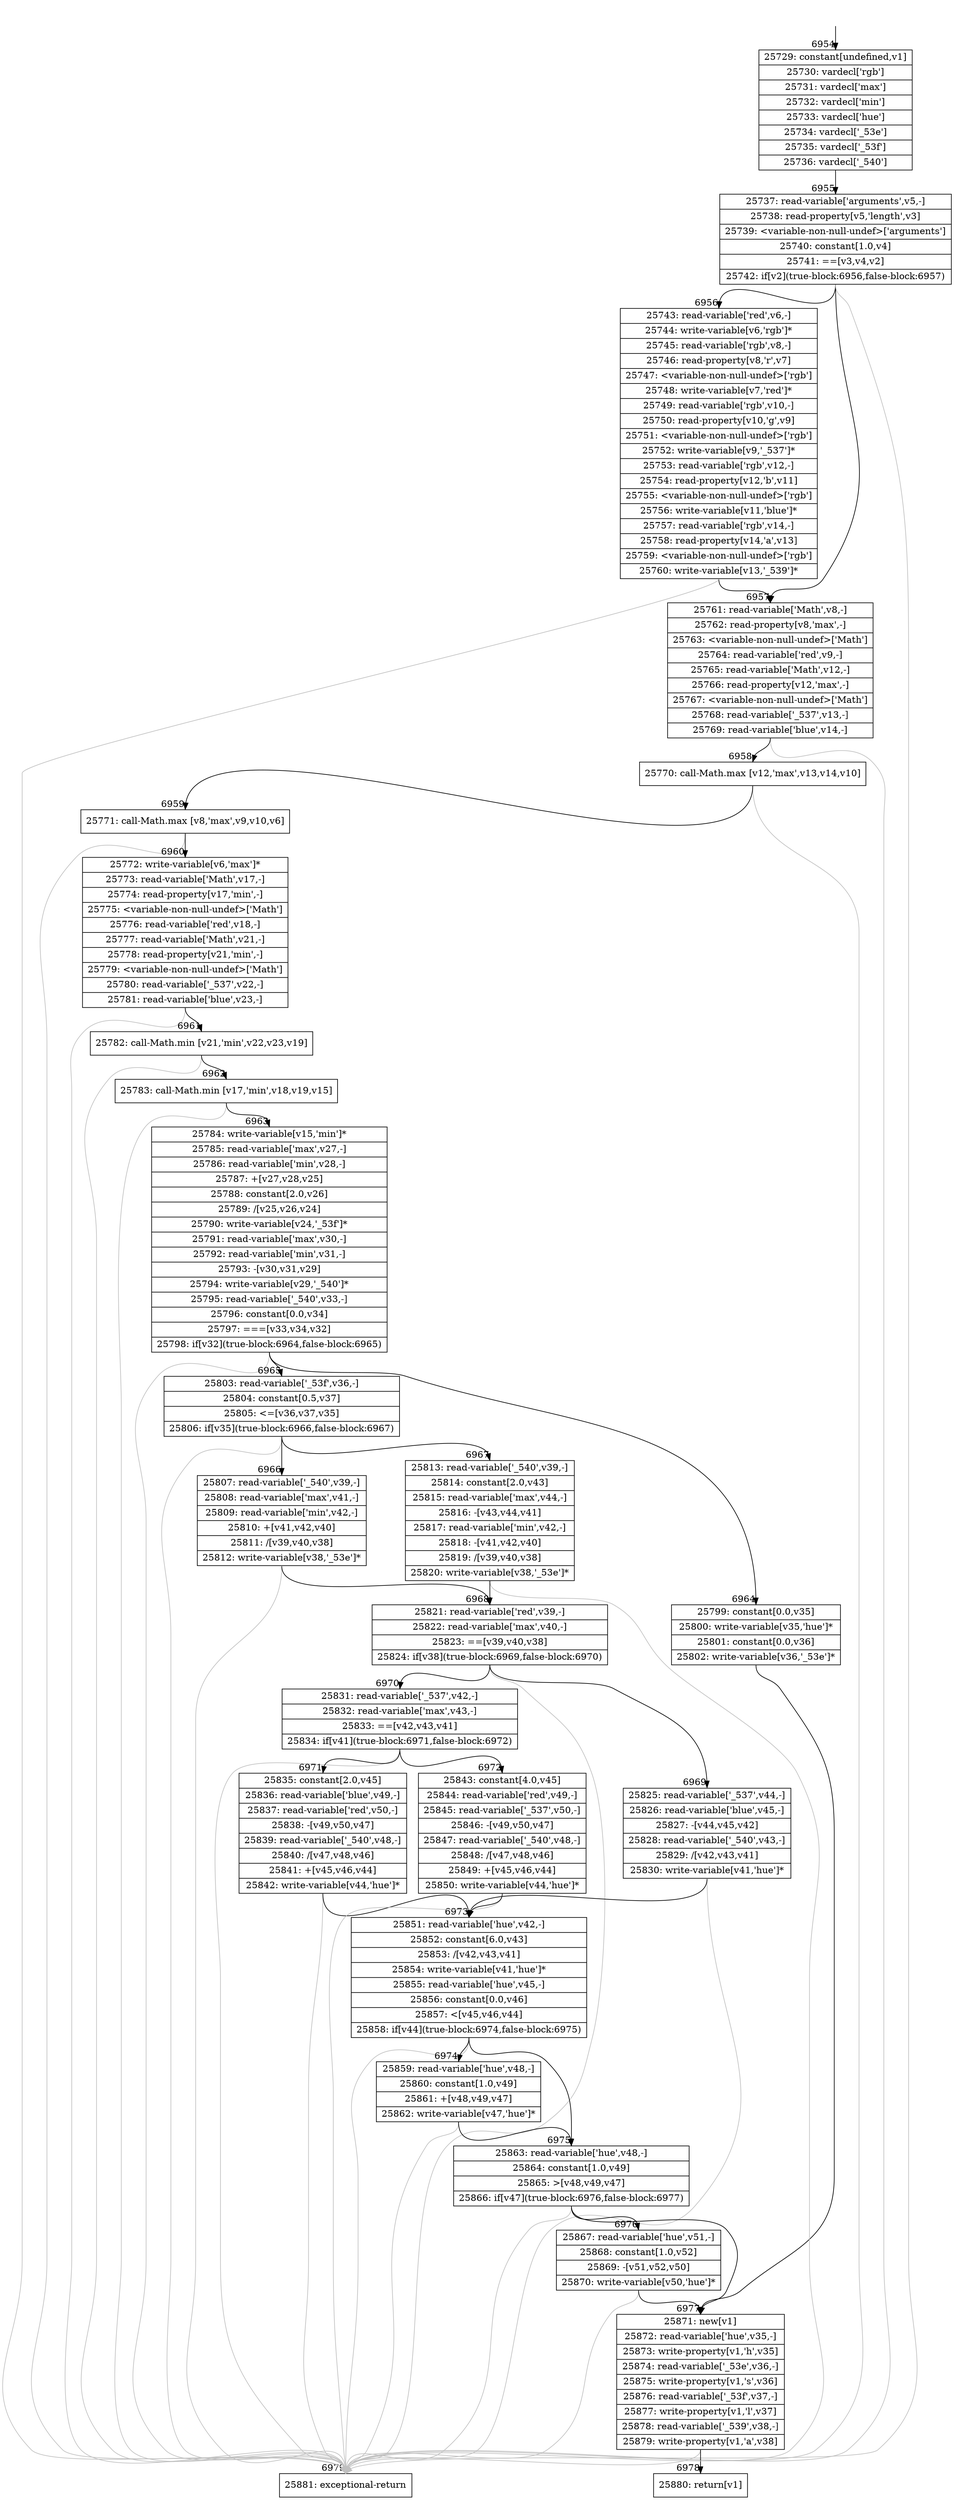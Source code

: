 digraph {
rankdir="TD"
BB_entry468[shape=none,label=""];
BB_entry468 -> BB6954 [tailport=s, headport=n, headlabel="    6954"]
BB6954 [shape=record label="{25729: constant[undefined,v1]|25730: vardecl['rgb']|25731: vardecl['max']|25732: vardecl['min']|25733: vardecl['hue']|25734: vardecl['_53e']|25735: vardecl['_53f']|25736: vardecl['_540']}" ] 
BB6954 -> BB6955 [tailport=s, headport=n, headlabel="      6955"]
BB6955 [shape=record label="{25737: read-variable['arguments',v5,-]|25738: read-property[v5,'length',v3]|25739: \<variable-non-null-undef\>['arguments']|25740: constant[1.0,v4]|25741: ==[v3,v4,v2]|25742: if[v2](true-block:6956,false-block:6957)}" ] 
BB6955 -> BB6956 [tailport=s, headport=n, headlabel="      6956"]
BB6955 -> BB6957 [tailport=s, headport=n, headlabel="      6957"]
BB6955 -> BB6979 [tailport=s, headport=n, color=gray, headlabel="      6979"]
BB6956 [shape=record label="{25743: read-variable['red',v6,-]|25744: write-variable[v6,'rgb']*|25745: read-variable['rgb',v8,-]|25746: read-property[v8,'r',v7]|25747: \<variable-non-null-undef\>['rgb']|25748: write-variable[v7,'red']*|25749: read-variable['rgb',v10,-]|25750: read-property[v10,'g',v9]|25751: \<variable-non-null-undef\>['rgb']|25752: write-variable[v9,'_537']*|25753: read-variable['rgb',v12,-]|25754: read-property[v12,'b',v11]|25755: \<variable-non-null-undef\>['rgb']|25756: write-variable[v11,'blue']*|25757: read-variable['rgb',v14,-]|25758: read-property[v14,'a',v13]|25759: \<variable-non-null-undef\>['rgb']|25760: write-variable[v13,'_539']*}" ] 
BB6956 -> BB6957 [tailport=s, headport=n]
BB6956 -> BB6979 [tailport=s, headport=n, color=gray]
BB6957 [shape=record label="{25761: read-variable['Math',v8,-]|25762: read-property[v8,'max',-]|25763: \<variable-non-null-undef\>['Math']|25764: read-variable['red',v9,-]|25765: read-variable['Math',v12,-]|25766: read-property[v12,'max',-]|25767: \<variable-non-null-undef\>['Math']|25768: read-variable['_537',v13,-]|25769: read-variable['blue',v14,-]}" ] 
BB6957 -> BB6958 [tailport=s, headport=n, headlabel="      6958"]
BB6957 -> BB6979 [tailport=s, headport=n, color=gray]
BB6958 [shape=record label="{25770: call-Math.max [v12,'max',v13,v14,v10]}" ] 
BB6958 -> BB6959 [tailport=s, headport=n, headlabel="      6959"]
BB6958 -> BB6979 [tailport=s, headport=n, color=gray]
BB6959 [shape=record label="{25771: call-Math.max [v8,'max',v9,v10,v6]}" ] 
BB6959 -> BB6960 [tailport=s, headport=n, headlabel="      6960"]
BB6959 -> BB6979 [tailport=s, headport=n, color=gray]
BB6960 [shape=record label="{25772: write-variable[v6,'max']*|25773: read-variable['Math',v17,-]|25774: read-property[v17,'min',-]|25775: \<variable-non-null-undef\>['Math']|25776: read-variable['red',v18,-]|25777: read-variable['Math',v21,-]|25778: read-property[v21,'min',-]|25779: \<variable-non-null-undef\>['Math']|25780: read-variable['_537',v22,-]|25781: read-variable['blue',v23,-]}" ] 
BB6960 -> BB6961 [tailport=s, headport=n, headlabel="      6961"]
BB6960 -> BB6979 [tailport=s, headport=n, color=gray]
BB6961 [shape=record label="{25782: call-Math.min [v21,'min',v22,v23,v19]}" ] 
BB6961 -> BB6962 [tailport=s, headport=n, headlabel="      6962"]
BB6961 -> BB6979 [tailport=s, headport=n, color=gray]
BB6962 [shape=record label="{25783: call-Math.min [v17,'min',v18,v19,v15]}" ] 
BB6962 -> BB6963 [tailport=s, headport=n, headlabel="      6963"]
BB6962 -> BB6979 [tailport=s, headport=n, color=gray]
BB6963 [shape=record label="{25784: write-variable[v15,'min']*|25785: read-variable['max',v27,-]|25786: read-variable['min',v28,-]|25787: +[v27,v28,v25]|25788: constant[2.0,v26]|25789: /[v25,v26,v24]|25790: write-variable[v24,'_53f']*|25791: read-variable['max',v30,-]|25792: read-variable['min',v31,-]|25793: -[v30,v31,v29]|25794: write-variable[v29,'_540']*|25795: read-variable['_540',v33,-]|25796: constant[0.0,v34]|25797: ===[v33,v34,v32]|25798: if[v32](true-block:6964,false-block:6965)}" ] 
BB6963 -> BB6964 [tailport=s, headport=n, headlabel="      6964"]
BB6963 -> BB6965 [tailport=s, headport=n, headlabel="      6965"]
BB6963 -> BB6979 [tailport=s, headport=n, color=gray]
BB6964 [shape=record label="{25799: constant[0.0,v35]|25800: write-variable[v35,'hue']*|25801: constant[0.0,v36]|25802: write-variable[v36,'_53e']*}" ] 
BB6964 -> BB6977 [tailport=s, headport=n, headlabel="      6977"]
BB6965 [shape=record label="{25803: read-variable['_53f',v36,-]|25804: constant[0.5,v37]|25805: \<=[v36,v37,v35]|25806: if[v35](true-block:6966,false-block:6967)}" ] 
BB6965 -> BB6966 [tailport=s, headport=n, headlabel="      6966"]
BB6965 -> BB6967 [tailport=s, headport=n, headlabel="      6967"]
BB6965 -> BB6979 [tailport=s, headport=n, color=gray]
BB6966 [shape=record label="{25807: read-variable['_540',v39,-]|25808: read-variable['max',v41,-]|25809: read-variable['min',v42,-]|25810: +[v41,v42,v40]|25811: /[v39,v40,v38]|25812: write-variable[v38,'_53e']*}" ] 
BB6966 -> BB6968 [tailport=s, headport=n, headlabel="      6968"]
BB6966 -> BB6979 [tailport=s, headport=n, color=gray]
BB6967 [shape=record label="{25813: read-variable['_540',v39,-]|25814: constant[2.0,v43]|25815: read-variable['max',v44,-]|25816: -[v43,v44,v41]|25817: read-variable['min',v42,-]|25818: -[v41,v42,v40]|25819: /[v39,v40,v38]|25820: write-variable[v38,'_53e']*}" ] 
BB6967 -> BB6968 [tailport=s, headport=n]
BB6967 -> BB6979 [tailport=s, headport=n, color=gray]
BB6968 [shape=record label="{25821: read-variable['red',v39,-]|25822: read-variable['max',v40,-]|25823: ==[v39,v40,v38]|25824: if[v38](true-block:6969,false-block:6970)}" ] 
BB6968 -> BB6969 [tailport=s, headport=n, headlabel="      6969"]
BB6968 -> BB6970 [tailport=s, headport=n, headlabel="      6970"]
BB6968 -> BB6979 [tailport=s, headport=n, color=gray]
BB6969 [shape=record label="{25825: read-variable['_537',v44,-]|25826: read-variable['blue',v45,-]|25827: -[v44,v45,v42]|25828: read-variable['_540',v43,-]|25829: /[v42,v43,v41]|25830: write-variable[v41,'hue']*}" ] 
BB6969 -> BB6973 [tailport=s, headport=n, headlabel="      6973"]
BB6969 -> BB6979 [tailport=s, headport=n, color=gray]
BB6970 [shape=record label="{25831: read-variable['_537',v42,-]|25832: read-variable['max',v43,-]|25833: ==[v42,v43,v41]|25834: if[v41](true-block:6971,false-block:6972)}" ] 
BB6970 -> BB6971 [tailport=s, headport=n, headlabel="      6971"]
BB6970 -> BB6972 [tailport=s, headport=n, headlabel="      6972"]
BB6970 -> BB6979 [tailport=s, headport=n, color=gray]
BB6971 [shape=record label="{25835: constant[2.0,v45]|25836: read-variable['blue',v49,-]|25837: read-variable['red',v50,-]|25838: -[v49,v50,v47]|25839: read-variable['_540',v48,-]|25840: /[v47,v48,v46]|25841: +[v45,v46,v44]|25842: write-variable[v44,'hue']*}" ] 
BB6971 -> BB6973 [tailport=s, headport=n]
BB6971 -> BB6979 [tailport=s, headport=n, color=gray]
BB6972 [shape=record label="{25843: constant[4.0,v45]|25844: read-variable['red',v49,-]|25845: read-variable['_537',v50,-]|25846: -[v49,v50,v47]|25847: read-variable['_540',v48,-]|25848: /[v47,v48,v46]|25849: +[v45,v46,v44]|25850: write-variable[v44,'hue']*}" ] 
BB6972 -> BB6973 [tailport=s, headport=n]
BB6972 -> BB6979 [tailport=s, headport=n, color=gray]
BB6973 [shape=record label="{25851: read-variable['hue',v42,-]|25852: constant[6.0,v43]|25853: /[v42,v43,v41]|25854: write-variable[v41,'hue']*|25855: read-variable['hue',v45,-]|25856: constant[0.0,v46]|25857: \<[v45,v46,v44]|25858: if[v44](true-block:6974,false-block:6975)}" ] 
BB6973 -> BB6974 [tailport=s, headport=n, headlabel="      6974"]
BB6973 -> BB6975 [tailport=s, headport=n, headlabel="      6975"]
BB6973 -> BB6979 [tailport=s, headport=n, color=gray]
BB6974 [shape=record label="{25859: read-variable['hue',v48,-]|25860: constant[1.0,v49]|25861: +[v48,v49,v47]|25862: write-variable[v47,'hue']*}" ] 
BB6974 -> BB6975 [tailport=s, headport=n]
BB6974 -> BB6979 [tailport=s, headport=n, color=gray]
BB6975 [shape=record label="{25863: read-variable['hue',v48,-]|25864: constant[1.0,v49]|25865: \>[v48,v49,v47]|25866: if[v47](true-block:6976,false-block:6977)}" ] 
BB6975 -> BB6976 [tailport=s, headport=n, headlabel="      6976"]
BB6975 -> BB6977 [tailport=s, headport=n]
BB6975 -> BB6979 [tailport=s, headport=n, color=gray]
BB6976 [shape=record label="{25867: read-variable['hue',v51,-]|25868: constant[1.0,v52]|25869: -[v51,v52,v50]|25870: write-variable[v50,'hue']*}" ] 
BB6976 -> BB6977 [tailport=s, headport=n]
BB6976 -> BB6979 [tailport=s, headport=n, color=gray]
BB6977 [shape=record label="{25871: new[v1]|25872: read-variable['hue',v35,-]|25873: write-property[v1,'h',v35]|25874: read-variable['_53e',v36,-]|25875: write-property[v1,'s',v36]|25876: read-variable['_53f',v37,-]|25877: write-property[v1,'l',v37]|25878: read-variable['_539',v38,-]|25879: write-property[v1,'a',v38]}" ] 
BB6977 -> BB6978 [tailport=s, headport=n, headlabel="      6978"]
BB6977 -> BB6979 [tailport=s, headport=n, color=gray]
BB6978 [shape=record label="{25880: return[v1]}" ] 
BB6979 [shape=record label="{25881: exceptional-return}" ] 
//#$~ 5030
}
